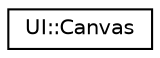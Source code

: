 digraph "Graphical Class Hierarchy"
{
  edge [fontname="Helvetica",fontsize="10",labelfontname="Helvetica",labelfontsize="10"];
  node [fontname="Helvetica",fontsize="10",shape=record];
  rankdir="LR";
  Node0 [label="UI::Canvas",height=0.2,width=0.4,color="black", fillcolor="white", style="filled",URL="$classUI_1_1Canvas.html",tooltip="Canvas class for drawing all specified elements, clearing, modifiing colors. "];
}
